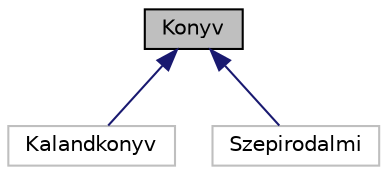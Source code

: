 digraph "Konyv"
{
 // LATEX_PDF_SIZE
  edge [fontname="Helvetica",fontsize="10",labelfontname="Helvetica",labelfontsize="10"];
  node [fontname="Helvetica",fontsize="10",shape=record];
  Node1 [label="Konyv",height=0.2,width=0.4,color="black", fillcolor="grey75", style="filled", fontcolor="black",tooltip=" "];
  Node1 -> Node2 [dir="back",color="midnightblue",fontsize="10",style="solid",fontname="Helvetica"];
  Node2 [label="Kalandkonyv",height=0.2,width=0.4,color="grey75", fillcolor="white", style="filled",URL="$class_kalandkonyv.html",tooltip=" "];
  Node1 -> Node3 [dir="back",color="midnightblue",fontsize="10",style="solid",fontname="Helvetica"];
  Node3 [label="Szepirodalmi",height=0.2,width=0.4,color="grey75", fillcolor="white", style="filled",URL="$class_szepirodalmi.html",tooltip=" "];
}

